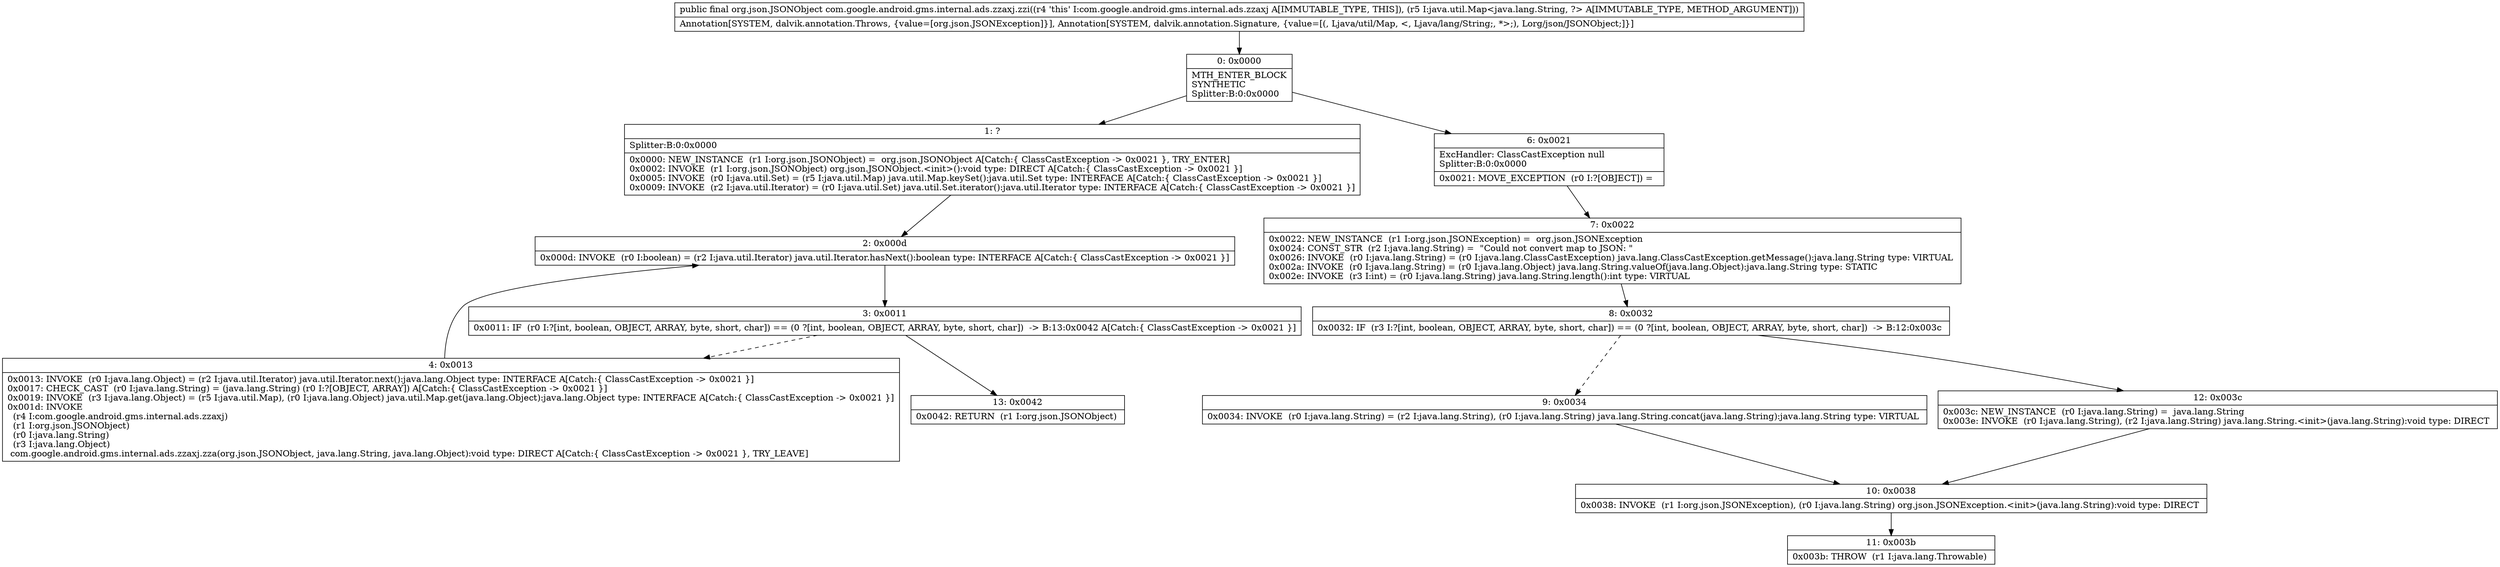 digraph "CFG forcom.google.android.gms.internal.ads.zzaxj.zzi(Ljava\/util\/Map;)Lorg\/json\/JSONObject;" {
Node_0 [shape=record,label="{0\:\ 0x0000|MTH_ENTER_BLOCK\lSYNTHETIC\lSplitter:B:0:0x0000\l}"];
Node_1 [shape=record,label="{1\:\ ?|Splitter:B:0:0x0000\l|0x0000: NEW_INSTANCE  (r1 I:org.json.JSONObject) =  org.json.JSONObject A[Catch:\{ ClassCastException \-\> 0x0021 \}, TRY_ENTER]\l0x0002: INVOKE  (r1 I:org.json.JSONObject) org.json.JSONObject.\<init\>():void type: DIRECT A[Catch:\{ ClassCastException \-\> 0x0021 \}]\l0x0005: INVOKE  (r0 I:java.util.Set) = (r5 I:java.util.Map) java.util.Map.keySet():java.util.Set type: INTERFACE A[Catch:\{ ClassCastException \-\> 0x0021 \}]\l0x0009: INVOKE  (r2 I:java.util.Iterator) = (r0 I:java.util.Set) java.util.Set.iterator():java.util.Iterator type: INTERFACE A[Catch:\{ ClassCastException \-\> 0x0021 \}]\l}"];
Node_2 [shape=record,label="{2\:\ 0x000d|0x000d: INVOKE  (r0 I:boolean) = (r2 I:java.util.Iterator) java.util.Iterator.hasNext():boolean type: INTERFACE A[Catch:\{ ClassCastException \-\> 0x0021 \}]\l}"];
Node_3 [shape=record,label="{3\:\ 0x0011|0x0011: IF  (r0 I:?[int, boolean, OBJECT, ARRAY, byte, short, char]) == (0 ?[int, boolean, OBJECT, ARRAY, byte, short, char])  \-\> B:13:0x0042 A[Catch:\{ ClassCastException \-\> 0x0021 \}]\l}"];
Node_4 [shape=record,label="{4\:\ 0x0013|0x0013: INVOKE  (r0 I:java.lang.Object) = (r2 I:java.util.Iterator) java.util.Iterator.next():java.lang.Object type: INTERFACE A[Catch:\{ ClassCastException \-\> 0x0021 \}]\l0x0017: CHECK_CAST  (r0 I:java.lang.String) = (java.lang.String) (r0 I:?[OBJECT, ARRAY]) A[Catch:\{ ClassCastException \-\> 0x0021 \}]\l0x0019: INVOKE  (r3 I:java.lang.Object) = (r5 I:java.util.Map), (r0 I:java.lang.Object) java.util.Map.get(java.lang.Object):java.lang.Object type: INTERFACE A[Catch:\{ ClassCastException \-\> 0x0021 \}]\l0x001d: INVOKE  \l  (r4 I:com.google.android.gms.internal.ads.zzaxj)\l  (r1 I:org.json.JSONObject)\l  (r0 I:java.lang.String)\l  (r3 I:java.lang.Object)\l com.google.android.gms.internal.ads.zzaxj.zza(org.json.JSONObject, java.lang.String, java.lang.Object):void type: DIRECT A[Catch:\{ ClassCastException \-\> 0x0021 \}, TRY_LEAVE]\l}"];
Node_6 [shape=record,label="{6\:\ 0x0021|ExcHandler: ClassCastException null\lSplitter:B:0:0x0000\l|0x0021: MOVE_EXCEPTION  (r0 I:?[OBJECT]) =  \l}"];
Node_7 [shape=record,label="{7\:\ 0x0022|0x0022: NEW_INSTANCE  (r1 I:org.json.JSONException) =  org.json.JSONException \l0x0024: CONST_STR  (r2 I:java.lang.String) =  \"Could not convert map to JSON: \" \l0x0026: INVOKE  (r0 I:java.lang.String) = (r0 I:java.lang.ClassCastException) java.lang.ClassCastException.getMessage():java.lang.String type: VIRTUAL \l0x002a: INVOKE  (r0 I:java.lang.String) = (r0 I:java.lang.Object) java.lang.String.valueOf(java.lang.Object):java.lang.String type: STATIC \l0x002e: INVOKE  (r3 I:int) = (r0 I:java.lang.String) java.lang.String.length():int type: VIRTUAL \l}"];
Node_8 [shape=record,label="{8\:\ 0x0032|0x0032: IF  (r3 I:?[int, boolean, OBJECT, ARRAY, byte, short, char]) == (0 ?[int, boolean, OBJECT, ARRAY, byte, short, char])  \-\> B:12:0x003c \l}"];
Node_9 [shape=record,label="{9\:\ 0x0034|0x0034: INVOKE  (r0 I:java.lang.String) = (r2 I:java.lang.String), (r0 I:java.lang.String) java.lang.String.concat(java.lang.String):java.lang.String type: VIRTUAL \l}"];
Node_10 [shape=record,label="{10\:\ 0x0038|0x0038: INVOKE  (r1 I:org.json.JSONException), (r0 I:java.lang.String) org.json.JSONException.\<init\>(java.lang.String):void type: DIRECT \l}"];
Node_11 [shape=record,label="{11\:\ 0x003b|0x003b: THROW  (r1 I:java.lang.Throwable) \l}"];
Node_12 [shape=record,label="{12\:\ 0x003c|0x003c: NEW_INSTANCE  (r0 I:java.lang.String) =  java.lang.String \l0x003e: INVOKE  (r0 I:java.lang.String), (r2 I:java.lang.String) java.lang.String.\<init\>(java.lang.String):void type: DIRECT \l}"];
Node_13 [shape=record,label="{13\:\ 0x0042|0x0042: RETURN  (r1 I:org.json.JSONObject) \l}"];
MethodNode[shape=record,label="{public final org.json.JSONObject com.google.android.gms.internal.ads.zzaxj.zzi((r4 'this' I:com.google.android.gms.internal.ads.zzaxj A[IMMUTABLE_TYPE, THIS]), (r5 I:java.util.Map\<java.lang.String, ?\> A[IMMUTABLE_TYPE, METHOD_ARGUMENT]))  | Annotation[SYSTEM, dalvik.annotation.Throws, \{value=[org.json.JSONException]\}], Annotation[SYSTEM, dalvik.annotation.Signature, \{value=[(, Ljava\/util\/Map, \<, Ljava\/lang\/String;, *\>;), Lorg\/json\/JSONObject;]\}]\l}"];
MethodNode -> Node_0;
Node_0 -> Node_1;
Node_0 -> Node_6;
Node_1 -> Node_2;
Node_2 -> Node_3;
Node_3 -> Node_4[style=dashed];
Node_3 -> Node_13;
Node_4 -> Node_2;
Node_6 -> Node_7;
Node_7 -> Node_8;
Node_8 -> Node_9[style=dashed];
Node_8 -> Node_12;
Node_9 -> Node_10;
Node_10 -> Node_11;
Node_12 -> Node_10;
}

